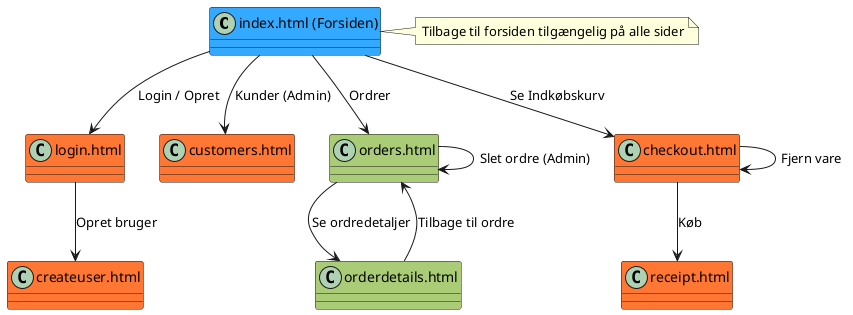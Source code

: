 @startuml
' Layout direction
top to bottom direction

' Define classes
class "index.html (Forsiden)" as Index #33AAFF
class "login.html" as Login #FF7733
class "createuser.html" as Register #FF7733
class "customers.html" as Customers #FF7733
class "orders.html" as Orders #AACC77
class "orderdetails.html" as OrderDetails #AACC77
class "checkout.html" as Cart #FF7733
class "receipt.html" as Receipt #FF7733

' Navigation
Index --> Login : "Login / Opret"
Index --> Orders : "Ordrer"
Index --> Customers : "Kunder (Admin)"

Index --> Cart : "Se Indkøbskurv"
note right of Index : Tilbage til forsiden tilgængelig på alle sider
Login --> Register : "Opret bruger"

Orders --> OrderDetails : "Se ordredetaljer"
Orders --> Orders : "Slet ordre (Admin)"
OrderDetails --> Orders : "Tilbage til ordre"

Cart --> Receipt : "Køb"
Cart --> Cart : "Fjern vare"

@enduml
